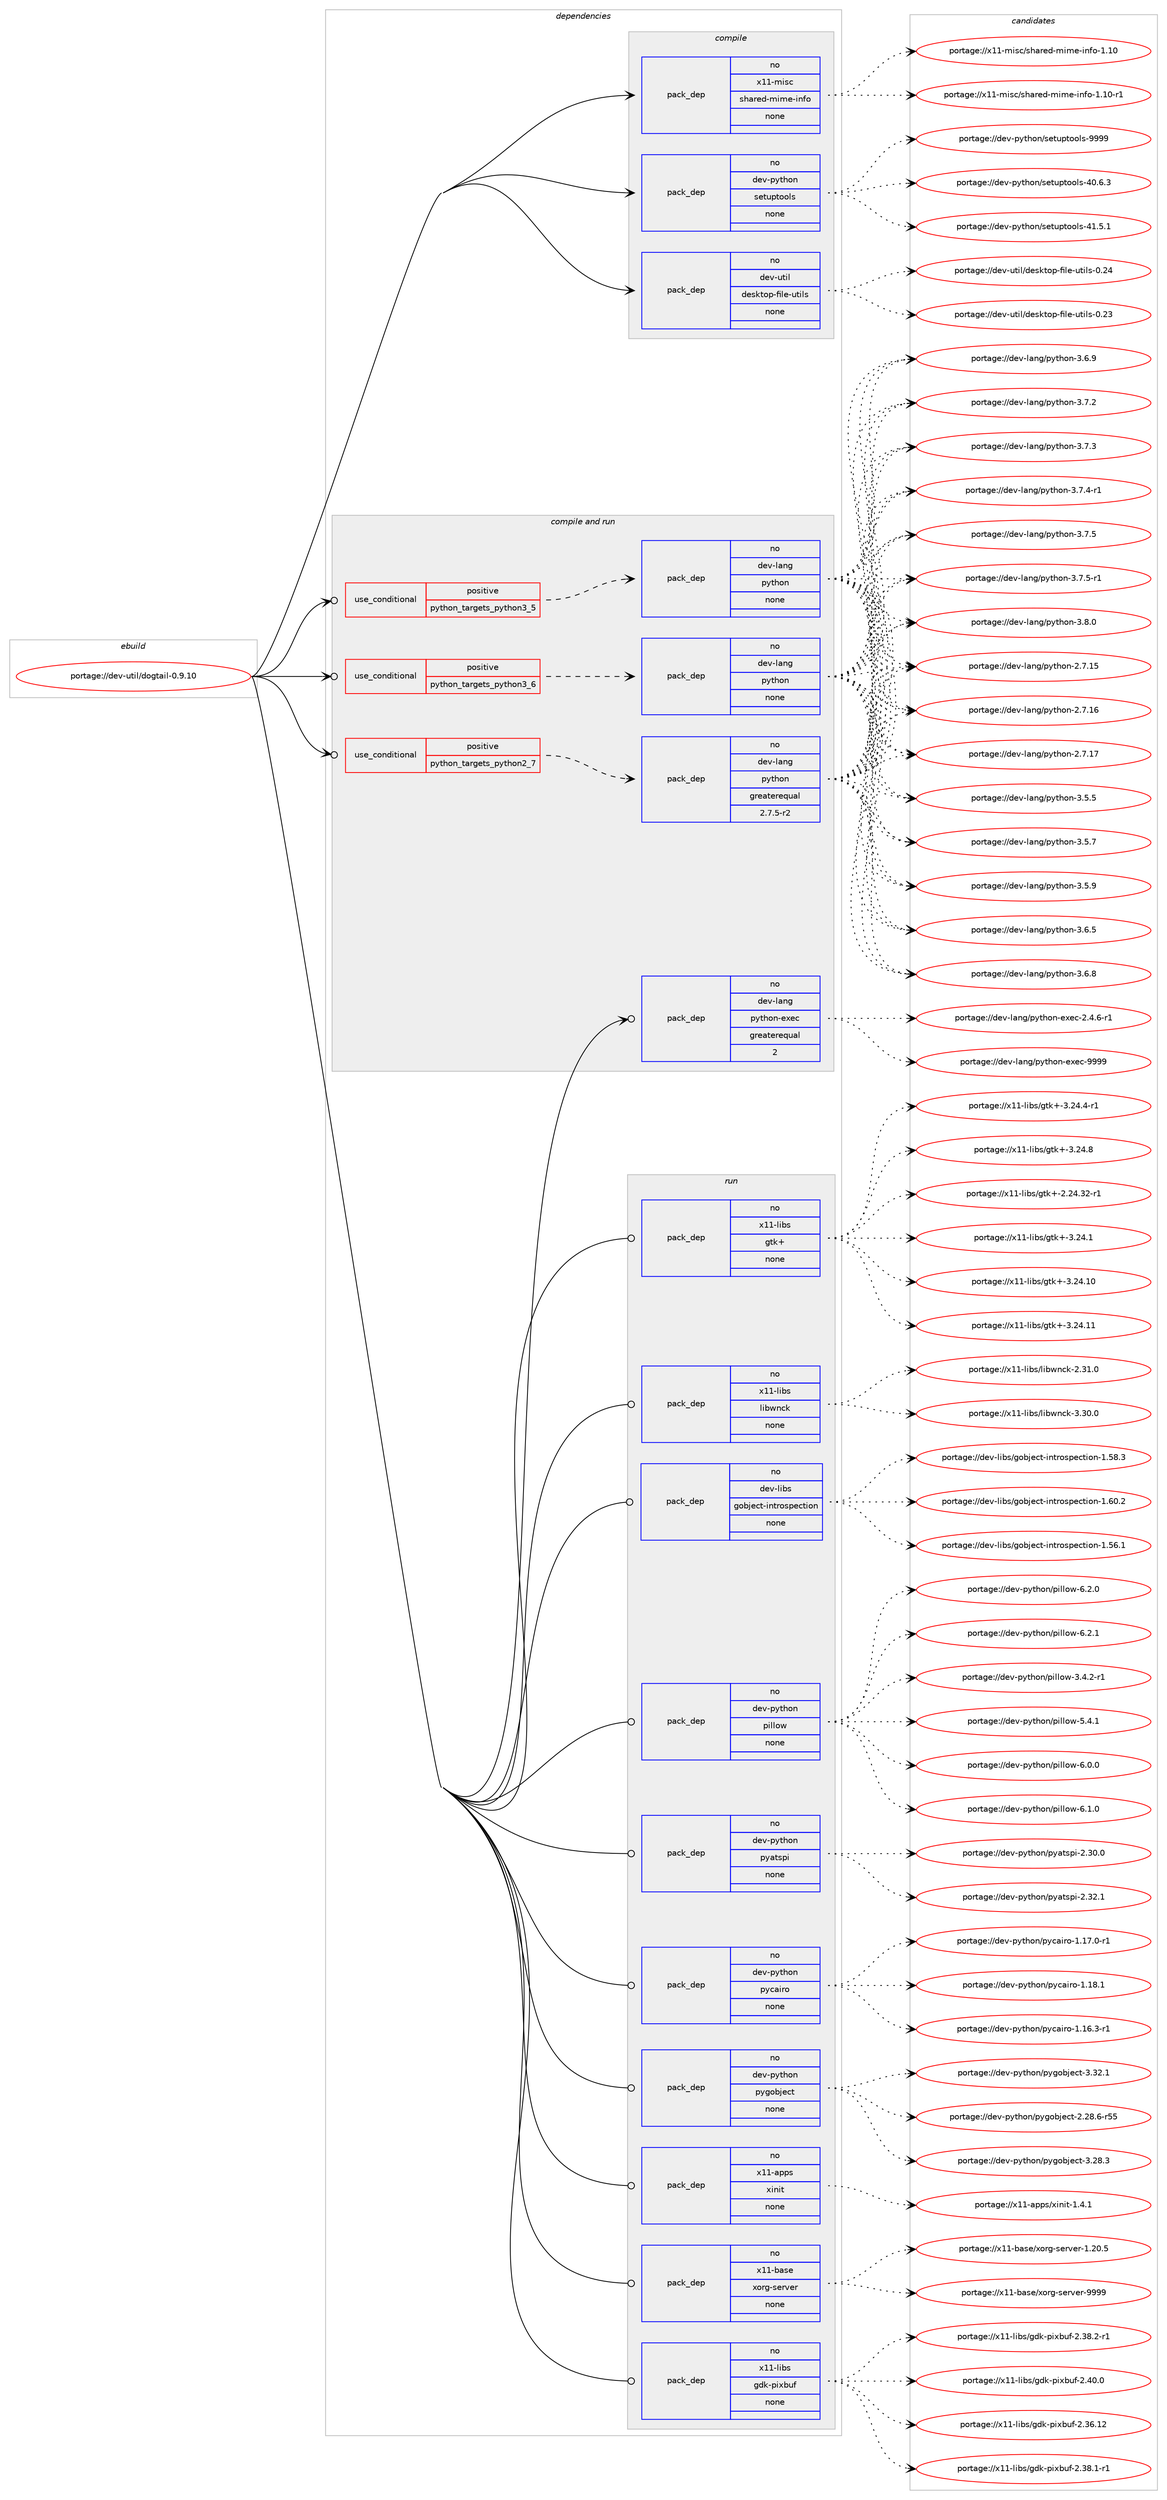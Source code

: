 digraph prolog {

# *************
# Graph options
# *************

newrank=true;
concentrate=true;
compound=true;
graph [rankdir=LR,fontname=Helvetica,fontsize=10,ranksep=1.5];#, ranksep=2.5, nodesep=0.2];
edge  [arrowhead=vee];
node  [fontname=Helvetica,fontsize=10];

# **********
# The ebuild
# **********

subgraph cluster_leftcol {
color=gray;
rank=same;
label=<<i>ebuild</i>>;
id [label="portage://dev-util/dogtail-0.9.10", color=red, width=4, href="../dev-util/dogtail-0.9.10.svg"];
}

# ****************
# The dependencies
# ****************

subgraph cluster_midcol {
color=gray;
label=<<i>dependencies</i>>;
subgraph cluster_compile {
fillcolor="#eeeeee";
style=filled;
label=<<i>compile</i>>;
subgraph pack187109 {
dependency261844 [label=<<TABLE BORDER="0" CELLBORDER="1" CELLSPACING="0" CELLPADDING="4" WIDTH="220"><TR><TD ROWSPAN="6" CELLPADDING="30">pack_dep</TD></TR><TR><TD WIDTH="110">no</TD></TR><TR><TD>dev-python</TD></TR><TR><TD>setuptools</TD></TR><TR><TD>none</TD></TR><TR><TD></TD></TR></TABLE>>, shape=none, color=blue];
}
id:e -> dependency261844:w [weight=20,style="solid",arrowhead="vee"];
subgraph pack187110 {
dependency261845 [label=<<TABLE BORDER="0" CELLBORDER="1" CELLSPACING="0" CELLPADDING="4" WIDTH="220"><TR><TD ROWSPAN="6" CELLPADDING="30">pack_dep</TD></TR><TR><TD WIDTH="110">no</TD></TR><TR><TD>dev-util</TD></TR><TR><TD>desktop-file-utils</TD></TR><TR><TD>none</TD></TR><TR><TD></TD></TR></TABLE>>, shape=none, color=blue];
}
id:e -> dependency261845:w [weight=20,style="solid",arrowhead="vee"];
subgraph pack187111 {
dependency261846 [label=<<TABLE BORDER="0" CELLBORDER="1" CELLSPACING="0" CELLPADDING="4" WIDTH="220"><TR><TD ROWSPAN="6" CELLPADDING="30">pack_dep</TD></TR><TR><TD WIDTH="110">no</TD></TR><TR><TD>x11-misc</TD></TR><TR><TD>shared-mime-info</TD></TR><TR><TD>none</TD></TR><TR><TD></TD></TR></TABLE>>, shape=none, color=blue];
}
id:e -> dependency261846:w [weight=20,style="solid",arrowhead="vee"];
}
subgraph cluster_compileandrun {
fillcolor="#eeeeee";
style=filled;
label=<<i>compile and run</i>>;
subgraph cond71093 {
dependency261847 [label=<<TABLE BORDER="0" CELLBORDER="1" CELLSPACING="0" CELLPADDING="4"><TR><TD ROWSPAN="3" CELLPADDING="10">use_conditional</TD></TR><TR><TD>positive</TD></TR><TR><TD>python_targets_python2_7</TD></TR></TABLE>>, shape=none, color=red];
subgraph pack187112 {
dependency261848 [label=<<TABLE BORDER="0" CELLBORDER="1" CELLSPACING="0" CELLPADDING="4" WIDTH="220"><TR><TD ROWSPAN="6" CELLPADDING="30">pack_dep</TD></TR><TR><TD WIDTH="110">no</TD></TR><TR><TD>dev-lang</TD></TR><TR><TD>python</TD></TR><TR><TD>greaterequal</TD></TR><TR><TD>2.7.5-r2</TD></TR></TABLE>>, shape=none, color=blue];
}
dependency261847:e -> dependency261848:w [weight=20,style="dashed",arrowhead="vee"];
}
id:e -> dependency261847:w [weight=20,style="solid",arrowhead="odotvee"];
subgraph cond71094 {
dependency261849 [label=<<TABLE BORDER="0" CELLBORDER="1" CELLSPACING="0" CELLPADDING="4"><TR><TD ROWSPAN="3" CELLPADDING="10">use_conditional</TD></TR><TR><TD>positive</TD></TR><TR><TD>python_targets_python3_5</TD></TR></TABLE>>, shape=none, color=red];
subgraph pack187113 {
dependency261850 [label=<<TABLE BORDER="0" CELLBORDER="1" CELLSPACING="0" CELLPADDING="4" WIDTH="220"><TR><TD ROWSPAN="6" CELLPADDING="30">pack_dep</TD></TR><TR><TD WIDTH="110">no</TD></TR><TR><TD>dev-lang</TD></TR><TR><TD>python</TD></TR><TR><TD>none</TD></TR><TR><TD></TD></TR></TABLE>>, shape=none, color=blue];
}
dependency261849:e -> dependency261850:w [weight=20,style="dashed",arrowhead="vee"];
}
id:e -> dependency261849:w [weight=20,style="solid",arrowhead="odotvee"];
subgraph cond71095 {
dependency261851 [label=<<TABLE BORDER="0" CELLBORDER="1" CELLSPACING="0" CELLPADDING="4"><TR><TD ROWSPAN="3" CELLPADDING="10">use_conditional</TD></TR><TR><TD>positive</TD></TR><TR><TD>python_targets_python3_6</TD></TR></TABLE>>, shape=none, color=red];
subgraph pack187114 {
dependency261852 [label=<<TABLE BORDER="0" CELLBORDER="1" CELLSPACING="0" CELLPADDING="4" WIDTH="220"><TR><TD ROWSPAN="6" CELLPADDING="30">pack_dep</TD></TR><TR><TD WIDTH="110">no</TD></TR><TR><TD>dev-lang</TD></TR><TR><TD>python</TD></TR><TR><TD>none</TD></TR><TR><TD></TD></TR></TABLE>>, shape=none, color=blue];
}
dependency261851:e -> dependency261852:w [weight=20,style="dashed",arrowhead="vee"];
}
id:e -> dependency261851:w [weight=20,style="solid",arrowhead="odotvee"];
subgraph pack187115 {
dependency261853 [label=<<TABLE BORDER="0" CELLBORDER="1" CELLSPACING="0" CELLPADDING="4" WIDTH="220"><TR><TD ROWSPAN="6" CELLPADDING="30">pack_dep</TD></TR><TR><TD WIDTH="110">no</TD></TR><TR><TD>dev-lang</TD></TR><TR><TD>python-exec</TD></TR><TR><TD>greaterequal</TD></TR><TR><TD>2</TD></TR></TABLE>>, shape=none, color=blue];
}
id:e -> dependency261853:w [weight=20,style="solid",arrowhead="odotvee"];
}
subgraph cluster_run {
fillcolor="#eeeeee";
style=filled;
label=<<i>run</i>>;
subgraph pack187116 {
dependency261854 [label=<<TABLE BORDER="0" CELLBORDER="1" CELLSPACING="0" CELLPADDING="4" WIDTH="220"><TR><TD ROWSPAN="6" CELLPADDING="30">pack_dep</TD></TR><TR><TD WIDTH="110">no</TD></TR><TR><TD>dev-libs</TD></TR><TR><TD>gobject-introspection</TD></TR><TR><TD>none</TD></TR><TR><TD></TD></TR></TABLE>>, shape=none, color=blue];
}
id:e -> dependency261854:w [weight=20,style="solid",arrowhead="odot"];
subgraph pack187117 {
dependency261855 [label=<<TABLE BORDER="0" CELLBORDER="1" CELLSPACING="0" CELLPADDING="4" WIDTH="220"><TR><TD ROWSPAN="6" CELLPADDING="30">pack_dep</TD></TR><TR><TD WIDTH="110">no</TD></TR><TR><TD>dev-python</TD></TR><TR><TD>pillow</TD></TR><TR><TD>none</TD></TR><TR><TD></TD></TR></TABLE>>, shape=none, color=blue];
}
id:e -> dependency261855:w [weight=20,style="solid",arrowhead="odot"];
subgraph pack187118 {
dependency261856 [label=<<TABLE BORDER="0" CELLBORDER="1" CELLSPACING="0" CELLPADDING="4" WIDTH="220"><TR><TD ROWSPAN="6" CELLPADDING="30">pack_dep</TD></TR><TR><TD WIDTH="110">no</TD></TR><TR><TD>dev-python</TD></TR><TR><TD>pyatspi</TD></TR><TR><TD>none</TD></TR><TR><TD></TD></TR></TABLE>>, shape=none, color=blue];
}
id:e -> dependency261856:w [weight=20,style="solid",arrowhead="odot"];
subgraph pack187119 {
dependency261857 [label=<<TABLE BORDER="0" CELLBORDER="1" CELLSPACING="0" CELLPADDING="4" WIDTH="220"><TR><TD ROWSPAN="6" CELLPADDING="30">pack_dep</TD></TR><TR><TD WIDTH="110">no</TD></TR><TR><TD>dev-python</TD></TR><TR><TD>pycairo</TD></TR><TR><TD>none</TD></TR><TR><TD></TD></TR></TABLE>>, shape=none, color=blue];
}
id:e -> dependency261857:w [weight=20,style="solid",arrowhead="odot"];
subgraph pack187120 {
dependency261858 [label=<<TABLE BORDER="0" CELLBORDER="1" CELLSPACING="0" CELLPADDING="4" WIDTH="220"><TR><TD ROWSPAN="6" CELLPADDING="30">pack_dep</TD></TR><TR><TD WIDTH="110">no</TD></TR><TR><TD>dev-python</TD></TR><TR><TD>pygobject</TD></TR><TR><TD>none</TD></TR><TR><TD></TD></TR></TABLE>>, shape=none, color=blue];
}
id:e -> dependency261858:w [weight=20,style="solid",arrowhead="odot"];
subgraph pack187121 {
dependency261859 [label=<<TABLE BORDER="0" CELLBORDER="1" CELLSPACING="0" CELLPADDING="4" WIDTH="220"><TR><TD ROWSPAN="6" CELLPADDING="30">pack_dep</TD></TR><TR><TD WIDTH="110">no</TD></TR><TR><TD>x11-apps</TD></TR><TR><TD>xinit</TD></TR><TR><TD>none</TD></TR><TR><TD></TD></TR></TABLE>>, shape=none, color=blue];
}
id:e -> dependency261859:w [weight=20,style="solid",arrowhead="odot"];
subgraph pack187122 {
dependency261860 [label=<<TABLE BORDER="0" CELLBORDER="1" CELLSPACING="0" CELLPADDING="4" WIDTH="220"><TR><TD ROWSPAN="6" CELLPADDING="30">pack_dep</TD></TR><TR><TD WIDTH="110">no</TD></TR><TR><TD>x11-base</TD></TR><TR><TD>xorg-server</TD></TR><TR><TD>none</TD></TR><TR><TD></TD></TR></TABLE>>, shape=none, color=blue];
}
id:e -> dependency261860:w [weight=20,style="solid",arrowhead="odot"];
subgraph pack187123 {
dependency261861 [label=<<TABLE BORDER="0" CELLBORDER="1" CELLSPACING="0" CELLPADDING="4" WIDTH="220"><TR><TD ROWSPAN="6" CELLPADDING="30">pack_dep</TD></TR><TR><TD WIDTH="110">no</TD></TR><TR><TD>x11-libs</TD></TR><TR><TD>gdk-pixbuf</TD></TR><TR><TD>none</TD></TR><TR><TD></TD></TR></TABLE>>, shape=none, color=blue];
}
id:e -> dependency261861:w [weight=20,style="solid",arrowhead="odot"];
subgraph pack187124 {
dependency261862 [label=<<TABLE BORDER="0" CELLBORDER="1" CELLSPACING="0" CELLPADDING="4" WIDTH="220"><TR><TD ROWSPAN="6" CELLPADDING="30">pack_dep</TD></TR><TR><TD WIDTH="110">no</TD></TR><TR><TD>x11-libs</TD></TR><TR><TD>gtk+</TD></TR><TR><TD>none</TD></TR><TR><TD></TD></TR></TABLE>>, shape=none, color=blue];
}
id:e -> dependency261862:w [weight=20,style="solid",arrowhead="odot"];
subgraph pack187125 {
dependency261863 [label=<<TABLE BORDER="0" CELLBORDER="1" CELLSPACING="0" CELLPADDING="4" WIDTH="220"><TR><TD ROWSPAN="6" CELLPADDING="30">pack_dep</TD></TR><TR><TD WIDTH="110">no</TD></TR><TR><TD>x11-libs</TD></TR><TR><TD>libwnck</TD></TR><TR><TD>none</TD></TR><TR><TD></TD></TR></TABLE>>, shape=none, color=blue];
}
id:e -> dependency261863:w [weight=20,style="solid",arrowhead="odot"];
}
}

# **************
# The candidates
# **************

subgraph cluster_choices {
rank=same;
color=gray;
label=<<i>candidates</i>>;

subgraph choice187109 {
color=black;
nodesep=1;
choiceportage100101118451121211161041111104711510111611711211611111110811545524846544651 [label="portage://dev-python/setuptools-40.6.3", color=red, width=4,href="../dev-python/setuptools-40.6.3.svg"];
choiceportage100101118451121211161041111104711510111611711211611111110811545524946534649 [label="portage://dev-python/setuptools-41.5.1", color=red, width=4,href="../dev-python/setuptools-41.5.1.svg"];
choiceportage10010111845112121116104111110471151011161171121161111111081154557575757 [label="portage://dev-python/setuptools-9999", color=red, width=4,href="../dev-python/setuptools-9999.svg"];
dependency261844:e -> choiceportage100101118451121211161041111104711510111611711211611111110811545524846544651:w [style=dotted,weight="100"];
dependency261844:e -> choiceportage100101118451121211161041111104711510111611711211611111110811545524946534649:w [style=dotted,weight="100"];
dependency261844:e -> choiceportage10010111845112121116104111110471151011161171121161111111081154557575757:w [style=dotted,weight="100"];
}
subgraph choice187110 {
color=black;
nodesep=1;
choiceportage100101118451171161051084710010111510711611111245102105108101451171161051081154548465051 [label="portage://dev-util/desktop-file-utils-0.23", color=red, width=4,href="../dev-util/desktop-file-utils-0.23.svg"];
choiceportage100101118451171161051084710010111510711611111245102105108101451171161051081154548465052 [label="portage://dev-util/desktop-file-utils-0.24", color=red, width=4,href="../dev-util/desktop-file-utils-0.24.svg"];
dependency261845:e -> choiceportage100101118451171161051084710010111510711611111245102105108101451171161051081154548465051:w [style=dotted,weight="100"];
dependency261845:e -> choiceportage100101118451171161051084710010111510711611111245102105108101451171161051081154548465052:w [style=dotted,weight="100"];
}
subgraph choice187111 {
color=black;
nodesep=1;
choiceportage12049494510910511599471151049711410110045109105109101451051101021114549464948 [label="portage://x11-misc/shared-mime-info-1.10", color=red, width=4,href="../x11-misc/shared-mime-info-1.10.svg"];
choiceportage120494945109105115994711510497114101100451091051091014510511010211145494649484511449 [label="portage://x11-misc/shared-mime-info-1.10-r1", color=red, width=4,href="../x11-misc/shared-mime-info-1.10-r1.svg"];
dependency261846:e -> choiceportage12049494510910511599471151049711410110045109105109101451051101021114549464948:w [style=dotted,weight="100"];
dependency261846:e -> choiceportage120494945109105115994711510497114101100451091051091014510511010211145494649484511449:w [style=dotted,weight="100"];
}
subgraph choice187112 {
color=black;
nodesep=1;
choiceportage10010111845108971101034711212111610411111045504655464953 [label="portage://dev-lang/python-2.7.15", color=red, width=4,href="../dev-lang/python-2.7.15.svg"];
choiceportage10010111845108971101034711212111610411111045504655464954 [label="portage://dev-lang/python-2.7.16", color=red, width=4,href="../dev-lang/python-2.7.16.svg"];
choiceportage10010111845108971101034711212111610411111045504655464955 [label="portage://dev-lang/python-2.7.17", color=red, width=4,href="../dev-lang/python-2.7.17.svg"];
choiceportage100101118451089711010347112121116104111110455146534653 [label="portage://dev-lang/python-3.5.5", color=red, width=4,href="../dev-lang/python-3.5.5.svg"];
choiceportage100101118451089711010347112121116104111110455146534655 [label="portage://dev-lang/python-3.5.7", color=red, width=4,href="../dev-lang/python-3.5.7.svg"];
choiceportage100101118451089711010347112121116104111110455146534657 [label="portage://dev-lang/python-3.5.9", color=red, width=4,href="../dev-lang/python-3.5.9.svg"];
choiceportage100101118451089711010347112121116104111110455146544653 [label="portage://dev-lang/python-3.6.5", color=red, width=4,href="../dev-lang/python-3.6.5.svg"];
choiceportage100101118451089711010347112121116104111110455146544656 [label="portage://dev-lang/python-3.6.8", color=red, width=4,href="../dev-lang/python-3.6.8.svg"];
choiceportage100101118451089711010347112121116104111110455146544657 [label="portage://dev-lang/python-3.6.9", color=red, width=4,href="../dev-lang/python-3.6.9.svg"];
choiceportage100101118451089711010347112121116104111110455146554650 [label="portage://dev-lang/python-3.7.2", color=red, width=4,href="../dev-lang/python-3.7.2.svg"];
choiceportage100101118451089711010347112121116104111110455146554651 [label="portage://dev-lang/python-3.7.3", color=red, width=4,href="../dev-lang/python-3.7.3.svg"];
choiceportage1001011184510897110103471121211161041111104551465546524511449 [label="portage://dev-lang/python-3.7.4-r1", color=red, width=4,href="../dev-lang/python-3.7.4-r1.svg"];
choiceportage100101118451089711010347112121116104111110455146554653 [label="portage://dev-lang/python-3.7.5", color=red, width=4,href="../dev-lang/python-3.7.5.svg"];
choiceportage1001011184510897110103471121211161041111104551465546534511449 [label="portage://dev-lang/python-3.7.5-r1", color=red, width=4,href="../dev-lang/python-3.7.5-r1.svg"];
choiceportage100101118451089711010347112121116104111110455146564648 [label="portage://dev-lang/python-3.8.0", color=red, width=4,href="../dev-lang/python-3.8.0.svg"];
dependency261848:e -> choiceportage10010111845108971101034711212111610411111045504655464953:w [style=dotted,weight="100"];
dependency261848:e -> choiceportage10010111845108971101034711212111610411111045504655464954:w [style=dotted,weight="100"];
dependency261848:e -> choiceportage10010111845108971101034711212111610411111045504655464955:w [style=dotted,weight="100"];
dependency261848:e -> choiceportage100101118451089711010347112121116104111110455146534653:w [style=dotted,weight="100"];
dependency261848:e -> choiceportage100101118451089711010347112121116104111110455146534655:w [style=dotted,weight="100"];
dependency261848:e -> choiceportage100101118451089711010347112121116104111110455146534657:w [style=dotted,weight="100"];
dependency261848:e -> choiceportage100101118451089711010347112121116104111110455146544653:w [style=dotted,weight="100"];
dependency261848:e -> choiceportage100101118451089711010347112121116104111110455146544656:w [style=dotted,weight="100"];
dependency261848:e -> choiceportage100101118451089711010347112121116104111110455146544657:w [style=dotted,weight="100"];
dependency261848:e -> choiceportage100101118451089711010347112121116104111110455146554650:w [style=dotted,weight="100"];
dependency261848:e -> choiceportage100101118451089711010347112121116104111110455146554651:w [style=dotted,weight="100"];
dependency261848:e -> choiceportage1001011184510897110103471121211161041111104551465546524511449:w [style=dotted,weight="100"];
dependency261848:e -> choiceportage100101118451089711010347112121116104111110455146554653:w [style=dotted,weight="100"];
dependency261848:e -> choiceportage1001011184510897110103471121211161041111104551465546534511449:w [style=dotted,weight="100"];
dependency261848:e -> choiceportage100101118451089711010347112121116104111110455146564648:w [style=dotted,weight="100"];
}
subgraph choice187113 {
color=black;
nodesep=1;
choiceportage10010111845108971101034711212111610411111045504655464953 [label="portage://dev-lang/python-2.7.15", color=red, width=4,href="../dev-lang/python-2.7.15.svg"];
choiceportage10010111845108971101034711212111610411111045504655464954 [label="portage://dev-lang/python-2.7.16", color=red, width=4,href="../dev-lang/python-2.7.16.svg"];
choiceportage10010111845108971101034711212111610411111045504655464955 [label="portage://dev-lang/python-2.7.17", color=red, width=4,href="../dev-lang/python-2.7.17.svg"];
choiceportage100101118451089711010347112121116104111110455146534653 [label="portage://dev-lang/python-3.5.5", color=red, width=4,href="../dev-lang/python-3.5.5.svg"];
choiceportage100101118451089711010347112121116104111110455146534655 [label="portage://dev-lang/python-3.5.7", color=red, width=4,href="../dev-lang/python-3.5.7.svg"];
choiceportage100101118451089711010347112121116104111110455146534657 [label="portage://dev-lang/python-3.5.9", color=red, width=4,href="../dev-lang/python-3.5.9.svg"];
choiceportage100101118451089711010347112121116104111110455146544653 [label="portage://dev-lang/python-3.6.5", color=red, width=4,href="../dev-lang/python-3.6.5.svg"];
choiceportage100101118451089711010347112121116104111110455146544656 [label="portage://dev-lang/python-3.6.8", color=red, width=4,href="../dev-lang/python-3.6.8.svg"];
choiceportage100101118451089711010347112121116104111110455146544657 [label="portage://dev-lang/python-3.6.9", color=red, width=4,href="../dev-lang/python-3.6.9.svg"];
choiceportage100101118451089711010347112121116104111110455146554650 [label="portage://dev-lang/python-3.7.2", color=red, width=4,href="../dev-lang/python-3.7.2.svg"];
choiceportage100101118451089711010347112121116104111110455146554651 [label="portage://dev-lang/python-3.7.3", color=red, width=4,href="../dev-lang/python-3.7.3.svg"];
choiceportage1001011184510897110103471121211161041111104551465546524511449 [label="portage://dev-lang/python-3.7.4-r1", color=red, width=4,href="../dev-lang/python-3.7.4-r1.svg"];
choiceportage100101118451089711010347112121116104111110455146554653 [label="portage://dev-lang/python-3.7.5", color=red, width=4,href="../dev-lang/python-3.7.5.svg"];
choiceportage1001011184510897110103471121211161041111104551465546534511449 [label="portage://dev-lang/python-3.7.5-r1", color=red, width=4,href="../dev-lang/python-3.7.5-r1.svg"];
choiceportage100101118451089711010347112121116104111110455146564648 [label="portage://dev-lang/python-3.8.0", color=red, width=4,href="../dev-lang/python-3.8.0.svg"];
dependency261850:e -> choiceportage10010111845108971101034711212111610411111045504655464953:w [style=dotted,weight="100"];
dependency261850:e -> choiceportage10010111845108971101034711212111610411111045504655464954:w [style=dotted,weight="100"];
dependency261850:e -> choiceportage10010111845108971101034711212111610411111045504655464955:w [style=dotted,weight="100"];
dependency261850:e -> choiceportage100101118451089711010347112121116104111110455146534653:w [style=dotted,weight="100"];
dependency261850:e -> choiceportage100101118451089711010347112121116104111110455146534655:w [style=dotted,weight="100"];
dependency261850:e -> choiceportage100101118451089711010347112121116104111110455146534657:w [style=dotted,weight="100"];
dependency261850:e -> choiceportage100101118451089711010347112121116104111110455146544653:w [style=dotted,weight="100"];
dependency261850:e -> choiceportage100101118451089711010347112121116104111110455146544656:w [style=dotted,weight="100"];
dependency261850:e -> choiceportage100101118451089711010347112121116104111110455146544657:w [style=dotted,weight="100"];
dependency261850:e -> choiceportage100101118451089711010347112121116104111110455146554650:w [style=dotted,weight="100"];
dependency261850:e -> choiceportage100101118451089711010347112121116104111110455146554651:w [style=dotted,weight="100"];
dependency261850:e -> choiceportage1001011184510897110103471121211161041111104551465546524511449:w [style=dotted,weight="100"];
dependency261850:e -> choiceportage100101118451089711010347112121116104111110455146554653:w [style=dotted,weight="100"];
dependency261850:e -> choiceportage1001011184510897110103471121211161041111104551465546534511449:w [style=dotted,weight="100"];
dependency261850:e -> choiceportage100101118451089711010347112121116104111110455146564648:w [style=dotted,weight="100"];
}
subgraph choice187114 {
color=black;
nodesep=1;
choiceportage10010111845108971101034711212111610411111045504655464953 [label="portage://dev-lang/python-2.7.15", color=red, width=4,href="../dev-lang/python-2.7.15.svg"];
choiceportage10010111845108971101034711212111610411111045504655464954 [label="portage://dev-lang/python-2.7.16", color=red, width=4,href="../dev-lang/python-2.7.16.svg"];
choiceportage10010111845108971101034711212111610411111045504655464955 [label="portage://dev-lang/python-2.7.17", color=red, width=4,href="../dev-lang/python-2.7.17.svg"];
choiceportage100101118451089711010347112121116104111110455146534653 [label="portage://dev-lang/python-3.5.5", color=red, width=4,href="../dev-lang/python-3.5.5.svg"];
choiceportage100101118451089711010347112121116104111110455146534655 [label="portage://dev-lang/python-3.5.7", color=red, width=4,href="../dev-lang/python-3.5.7.svg"];
choiceportage100101118451089711010347112121116104111110455146534657 [label="portage://dev-lang/python-3.5.9", color=red, width=4,href="../dev-lang/python-3.5.9.svg"];
choiceportage100101118451089711010347112121116104111110455146544653 [label="portage://dev-lang/python-3.6.5", color=red, width=4,href="../dev-lang/python-3.6.5.svg"];
choiceportage100101118451089711010347112121116104111110455146544656 [label="portage://dev-lang/python-3.6.8", color=red, width=4,href="../dev-lang/python-3.6.8.svg"];
choiceportage100101118451089711010347112121116104111110455146544657 [label="portage://dev-lang/python-3.6.9", color=red, width=4,href="../dev-lang/python-3.6.9.svg"];
choiceportage100101118451089711010347112121116104111110455146554650 [label="portage://dev-lang/python-3.7.2", color=red, width=4,href="../dev-lang/python-3.7.2.svg"];
choiceportage100101118451089711010347112121116104111110455146554651 [label="portage://dev-lang/python-3.7.3", color=red, width=4,href="../dev-lang/python-3.7.3.svg"];
choiceportage1001011184510897110103471121211161041111104551465546524511449 [label="portage://dev-lang/python-3.7.4-r1", color=red, width=4,href="../dev-lang/python-3.7.4-r1.svg"];
choiceportage100101118451089711010347112121116104111110455146554653 [label="portage://dev-lang/python-3.7.5", color=red, width=4,href="../dev-lang/python-3.7.5.svg"];
choiceportage1001011184510897110103471121211161041111104551465546534511449 [label="portage://dev-lang/python-3.7.5-r1", color=red, width=4,href="../dev-lang/python-3.7.5-r1.svg"];
choiceportage100101118451089711010347112121116104111110455146564648 [label="portage://dev-lang/python-3.8.0", color=red, width=4,href="../dev-lang/python-3.8.0.svg"];
dependency261852:e -> choiceportage10010111845108971101034711212111610411111045504655464953:w [style=dotted,weight="100"];
dependency261852:e -> choiceportage10010111845108971101034711212111610411111045504655464954:w [style=dotted,weight="100"];
dependency261852:e -> choiceportage10010111845108971101034711212111610411111045504655464955:w [style=dotted,weight="100"];
dependency261852:e -> choiceportage100101118451089711010347112121116104111110455146534653:w [style=dotted,weight="100"];
dependency261852:e -> choiceportage100101118451089711010347112121116104111110455146534655:w [style=dotted,weight="100"];
dependency261852:e -> choiceportage100101118451089711010347112121116104111110455146534657:w [style=dotted,weight="100"];
dependency261852:e -> choiceportage100101118451089711010347112121116104111110455146544653:w [style=dotted,weight="100"];
dependency261852:e -> choiceportage100101118451089711010347112121116104111110455146544656:w [style=dotted,weight="100"];
dependency261852:e -> choiceportage100101118451089711010347112121116104111110455146544657:w [style=dotted,weight="100"];
dependency261852:e -> choiceportage100101118451089711010347112121116104111110455146554650:w [style=dotted,weight="100"];
dependency261852:e -> choiceportage100101118451089711010347112121116104111110455146554651:w [style=dotted,weight="100"];
dependency261852:e -> choiceportage1001011184510897110103471121211161041111104551465546524511449:w [style=dotted,weight="100"];
dependency261852:e -> choiceportage100101118451089711010347112121116104111110455146554653:w [style=dotted,weight="100"];
dependency261852:e -> choiceportage1001011184510897110103471121211161041111104551465546534511449:w [style=dotted,weight="100"];
dependency261852:e -> choiceportage100101118451089711010347112121116104111110455146564648:w [style=dotted,weight="100"];
}
subgraph choice187115 {
color=black;
nodesep=1;
choiceportage10010111845108971101034711212111610411111045101120101994550465246544511449 [label="portage://dev-lang/python-exec-2.4.6-r1", color=red, width=4,href="../dev-lang/python-exec-2.4.6-r1.svg"];
choiceportage10010111845108971101034711212111610411111045101120101994557575757 [label="portage://dev-lang/python-exec-9999", color=red, width=4,href="../dev-lang/python-exec-9999.svg"];
dependency261853:e -> choiceportage10010111845108971101034711212111610411111045101120101994550465246544511449:w [style=dotted,weight="100"];
dependency261853:e -> choiceportage10010111845108971101034711212111610411111045101120101994557575757:w [style=dotted,weight="100"];
}
subgraph choice187116 {
color=black;
nodesep=1;
choiceportage1001011184510810598115471031119810610199116451051101161141111151121019911610511111045494653544649 [label="portage://dev-libs/gobject-introspection-1.56.1", color=red, width=4,href="../dev-libs/gobject-introspection-1.56.1.svg"];
choiceportage1001011184510810598115471031119810610199116451051101161141111151121019911610511111045494653564651 [label="portage://dev-libs/gobject-introspection-1.58.3", color=red, width=4,href="../dev-libs/gobject-introspection-1.58.3.svg"];
choiceportage1001011184510810598115471031119810610199116451051101161141111151121019911610511111045494654484650 [label="portage://dev-libs/gobject-introspection-1.60.2", color=red, width=4,href="../dev-libs/gobject-introspection-1.60.2.svg"];
dependency261854:e -> choiceportage1001011184510810598115471031119810610199116451051101161141111151121019911610511111045494653544649:w [style=dotted,weight="100"];
dependency261854:e -> choiceportage1001011184510810598115471031119810610199116451051101161141111151121019911610511111045494653564651:w [style=dotted,weight="100"];
dependency261854:e -> choiceportage1001011184510810598115471031119810610199116451051101161141111151121019911610511111045494654484650:w [style=dotted,weight="100"];
}
subgraph choice187117 {
color=black;
nodesep=1;
choiceportage10010111845112121116104111110471121051081081111194551465246504511449 [label="portage://dev-python/pillow-3.4.2-r1", color=red, width=4,href="../dev-python/pillow-3.4.2-r1.svg"];
choiceportage1001011184511212111610411111047112105108108111119455346524649 [label="portage://dev-python/pillow-5.4.1", color=red, width=4,href="../dev-python/pillow-5.4.1.svg"];
choiceportage1001011184511212111610411111047112105108108111119455446484648 [label="portage://dev-python/pillow-6.0.0", color=red, width=4,href="../dev-python/pillow-6.0.0.svg"];
choiceportage1001011184511212111610411111047112105108108111119455446494648 [label="portage://dev-python/pillow-6.1.0", color=red, width=4,href="../dev-python/pillow-6.1.0.svg"];
choiceportage1001011184511212111610411111047112105108108111119455446504648 [label="portage://dev-python/pillow-6.2.0", color=red, width=4,href="../dev-python/pillow-6.2.0.svg"];
choiceportage1001011184511212111610411111047112105108108111119455446504649 [label="portage://dev-python/pillow-6.2.1", color=red, width=4,href="../dev-python/pillow-6.2.1.svg"];
dependency261855:e -> choiceportage10010111845112121116104111110471121051081081111194551465246504511449:w [style=dotted,weight="100"];
dependency261855:e -> choiceportage1001011184511212111610411111047112105108108111119455346524649:w [style=dotted,weight="100"];
dependency261855:e -> choiceportage1001011184511212111610411111047112105108108111119455446484648:w [style=dotted,weight="100"];
dependency261855:e -> choiceportage1001011184511212111610411111047112105108108111119455446494648:w [style=dotted,weight="100"];
dependency261855:e -> choiceportage1001011184511212111610411111047112105108108111119455446504648:w [style=dotted,weight="100"];
dependency261855:e -> choiceportage1001011184511212111610411111047112105108108111119455446504649:w [style=dotted,weight="100"];
}
subgraph choice187118 {
color=black;
nodesep=1;
choiceportage10010111845112121116104111110471121219711611511210545504651484648 [label="portage://dev-python/pyatspi-2.30.0", color=red, width=4,href="../dev-python/pyatspi-2.30.0.svg"];
choiceportage10010111845112121116104111110471121219711611511210545504651504649 [label="portage://dev-python/pyatspi-2.32.1", color=red, width=4,href="../dev-python/pyatspi-2.32.1.svg"];
dependency261856:e -> choiceportage10010111845112121116104111110471121219711611511210545504651484648:w [style=dotted,weight="100"];
dependency261856:e -> choiceportage10010111845112121116104111110471121219711611511210545504651504649:w [style=dotted,weight="100"];
}
subgraph choice187119 {
color=black;
nodesep=1;
choiceportage10010111845112121116104111110471121219997105114111454946495446514511449 [label="portage://dev-python/pycairo-1.16.3-r1", color=red, width=4,href="../dev-python/pycairo-1.16.3-r1.svg"];
choiceportage10010111845112121116104111110471121219997105114111454946495546484511449 [label="portage://dev-python/pycairo-1.17.0-r1", color=red, width=4,href="../dev-python/pycairo-1.17.0-r1.svg"];
choiceportage1001011184511212111610411111047112121999710511411145494649564649 [label="portage://dev-python/pycairo-1.18.1", color=red, width=4,href="../dev-python/pycairo-1.18.1.svg"];
dependency261857:e -> choiceportage10010111845112121116104111110471121219997105114111454946495446514511449:w [style=dotted,weight="100"];
dependency261857:e -> choiceportage10010111845112121116104111110471121219997105114111454946495546484511449:w [style=dotted,weight="100"];
dependency261857:e -> choiceportage1001011184511212111610411111047112121999710511411145494649564649:w [style=dotted,weight="100"];
}
subgraph choice187120 {
color=black;
nodesep=1;
choiceportage1001011184511212111610411111047112121103111981061019911645504650564654451145353 [label="portage://dev-python/pygobject-2.28.6-r55", color=red, width=4,href="../dev-python/pygobject-2.28.6-r55.svg"];
choiceportage1001011184511212111610411111047112121103111981061019911645514650564651 [label="portage://dev-python/pygobject-3.28.3", color=red, width=4,href="../dev-python/pygobject-3.28.3.svg"];
choiceportage1001011184511212111610411111047112121103111981061019911645514651504649 [label="portage://dev-python/pygobject-3.32.1", color=red, width=4,href="../dev-python/pygobject-3.32.1.svg"];
dependency261858:e -> choiceportage1001011184511212111610411111047112121103111981061019911645504650564654451145353:w [style=dotted,weight="100"];
dependency261858:e -> choiceportage1001011184511212111610411111047112121103111981061019911645514650564651:w [style=dotted,weight="100"];
dependency261858:e -> choiceportage1001011184511212111610411111047112121103111981061019911645514651504649:w [style=dotted,weight="100"];
}
subgraph choice187121 {
color=black;
nodesep=1;
choiceportage1204949459711211211547120105110105116454946524649 [label="portage://x11-apps/xinit-1.4.1", color=red, width=4,href="../x11-apps/xinit-1.4.1.svg"];
dependency261859:e -> choiceportage1204949459711211211547120105110105116454946524649:w [style=dotted,weight="100"];
}
subgraph choice187122 {
color=black;
nodesep=1;
choiceportage1204949459897115101471201111141034511510111411810111445494650484653 [label="portage://x11-base/xorg-server-1.20.5", color=red, width=4,href="../x11-base/xorg-server-1.20.5.svg"];
choiceportage120494945989711510147120111114103451151011141181011144557575757 [label="portage://x11-base/xorg-server-9999", color=red, width=4,href="../x11-base/xorg-server-9999.svg"];
dependency261860:e -> choiceportage1204949459897115101471201111141034511510111411810111445494650484653:w [style=dotted,weight="100"];
dependency261860:e -> choiceportage120494945989711510147120111114103451151011141181011144557575757:w [style=dotted,weight="100"];
}
subgraph choice187123 {
color=black;
nodesep=1;
choiceportage120494945108105981154710310010745112105120981171024550465154464950 [label="portage://x11-libs/gdk-pixbuf-2.36.12", color=red, width=4,href="../x11-libs/gdk-pixbuf-2.36.12.svg"];
choiceportage12049494510810598115471031001074511210512098117102455046515646494511449 [label="portage://x11-libs/gdk-pixbuf-2.38.1-r1", color=red, width=4,href="../x11-libs/gdk-pixbuf-2.38.1-r1.svg"];
choiceportage12049494510810598115471031001074511210512098117102455046515646504511449 [label="portage://x11-libs/gdk-pixbuf-2.38.2-r1", color=red, width=4,href="../x11-libs/gdk-pixbuf-2.38.2-r1.svg"];
choiceportage1204949451081059811547103100107451121051209811710245504652484648 [label="portage://x11-libs/gdk-pixbuf-2.40.0", color=red, width=4,href="../x11-libs/gdk-pixbuf-2.40.0.svg"];
dependency261861:e -> choiceportage120494945108105981154710310010745112105120981171024550465154464950:w [style=dotted,weight="100"];
dependency261861:e -> choiceportage12049494510810598115471031001074511210512098117102455046515646494511449:w [style=dotted,weight="100"];
dependency261861:e -> choiceportage12049494510810598115471031001074511210512098117102455046515646504511449:w [style=dotted,weight="100"];
dependency261861:e -> choiceportage1204949451081059811547103100107451121051209811710245504652484648:w [style=dotted,weight="100"];
}
subgraph choice187124 {
color=black;
nodesep=1;
choiceportage12049494510810598115471031161074345504650524651504511449 [label="portage://x11-libs/gtk+-2.24.32-r1", color=red, width=4,href="../x11-libs/gtk+-2.24.32-r1.svg"];
choiceportage12049494510810598115471031161074345514650524649 [label="portage://x11-libs/gtk+-3.24.1", color=red, width=4,href="../x11-libs/gtk+-3.24.1.svg"];
choiceportage1204949451081059811547103116107434551465052464948 [label="portage://x11-libs/gtk+-3.24.10", color=red, width=4,href="../x11-libs/gtk+-3.24.10.svg"];
choiceportage1204949451081059811547103116107434551465052464949 [label="portage://x11-libs/gtk+-3.24.11", color=red, width=4,href="../x11-libs/gtk+-3.24.11.svg"];
choiceportage120494945108105981154710311610743455146505246524511449 [label="portage://x11-libs/gtk+-3.24.4-r1", color=red, width=4,href="../x11-libs/gtk+-3.24.4-r1.svg"];
choiceportage12049494510810598115471031161074345514650524656 [label="portage://x11-libs/gtk+-3.24.8", color=red, width=4,href="../x11-libs/gtk+-3.24.8.svg"];
dependency261862:e -> choiceportage12049494510810598115471031161074345504650524651504511449:w [style=dotted,weight="100"];
dependency261862:e -> choiceportage12049494510810598115471031161074345514650524649:w [style=dotted,weight="100"];
dependency261862:e -> choiceportage1204949451081059811547103116107434551465052464948:w [style=dotted,weight="100"];
dependency261862:e -> choiceportage1204949451081059811547103116107434551465052464949:w [style=dotted,weight="100"];
dependency261862:e -> choiceportage120494945108105981154710311610743455146505246524511449:w [style=dotted,weight="100"];
dependency261862:e -> choiceportage12049494510810598115471031161074345514650524656:w [style=dotted,weight="100"];
}
subgraph choice187125 {
color=black;
nodesep=1;
choiceportage1204949451081059811547108105981191109910745504651494648 [label="portage://x11-libs/libwnck-2.31.0", color=red, width=4,href="../x11-libs/libwnck-2.31.0.svg"];
choiceportage1204949451081059811547108105981191109910745514651484648 [label="portage://x11-libs/libwnck-3.30.0", color=red, width=4,href="../x11-libs/libwnck-3.30.0.svg"];
dependency261863:e -> choiceportage1204949451081059811547108105981191109910745504651494648:w [style=dotted,weight="100"];
dependency261863:e -> choiceportage1204949451081059811547108105981191109910745514651484648:w [style=dotted,weight="100"];
}
}

}
